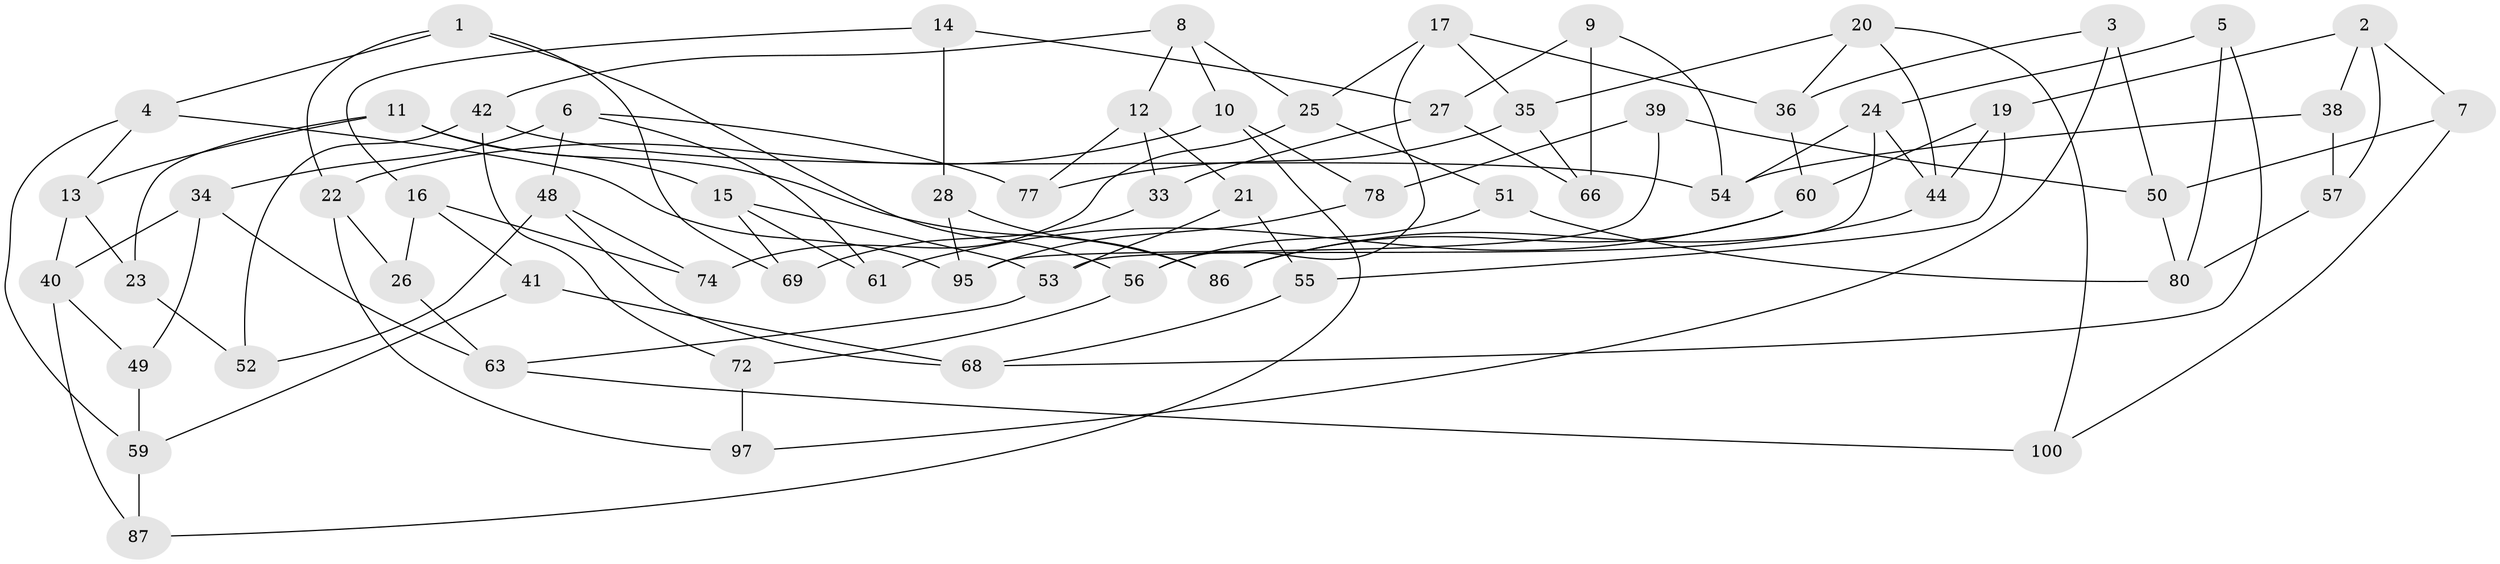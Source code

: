 // original degree distribution, {3: 1.0}
// Generated by graph-tools (version 1.1) at 2025/39/02/21/25 10:39:00]
// undirected, 64 vertices, 114 edges
graph export_dot {
graph [start="1"]
  node [color=gray90,style=filled];
  1 [super="+64"];
  2 [super="+99"];
  3;
  4 [super="+73"];
  5;
  6 [super="+43"];
  7;
  8 [super="+93"];
  9;
  10 [super="+32"];
  11 [super="+18"];
  12 [super="+47"];
  13 [super="+37"];
  14;
  15 [super="+92"];
  16 [super="+29"];
  17 [super="+46"];
  19 [super="+30"];
  20 [super="+70"];
  21;
  22 [super="+45"];
  23;
  24 [super="+31"];
  25 [super="+67"];
  26;
  27 [super="+83"];
  28;
  33;
  34 [super="+76"];
  35 [super="+79"];
  36 [super="+82"];
  38;
  39;
  40 [super="+89"];
  41;
  42 [super="+62"];
  44 [super="+84"];
  48 [super="+58"];
  49;
  50 [super="+81"];
  51;
  52;
  53 [super="+90"];
  54 [super="+91"];
  55;
  56 [super="+65"];
  57;
  59 [super="+98"];
  60 [super="+75"];
  61;
  63 [super="+71"];
  66;
  68 [super="+85"];
  69;
  72;
  74;
  77;
  78;
  80 [super="+88"];
  86 [super="+94"];
  87;
  95 [super="+96"];
  97;
  100;
  1 -- 4;
  1 -- 69;
  1 -- 22;
  1 -- 56;
  2 -- 7;
  2 -- 57;
  2 -- 19;
  2 -- 38;
  3 -- 97;
  3 -- 36;
  3 -- 50;
  4 -- 13;
  4 -- 95;
  4 -- 59;
  5 -- 24;
  5 -- 80;
  5 -- 68;
  6 -- 77;
  6 -- 34;
  6 -- 61;
  6 -- 48;
  7 -- 100;
  7 -- 50;
  8 -- 42;
  8 -- 12;
  8 -- 25;
  8 -- 10;
  9 -- 27;
  9 -- 66;
  9 -- 54;
  10 -- 78;
  10 -- 87;
  10 -- 22;
  11 -- 23;
  11 -- 13;
  11 -- 15;
  11 -- 86;
  12 -- 77;
  12 -- 33;
  12 -- 21;
  13 -- 23;
  13 -- 40;
  14 -- 28;
  14 -- 16;
  14 -- 27;
  15 -- 69;
  15 -- 61;
  15 -- 53;
  16 -- 74;
  16 -- 41;
  16 -- 26;
  17 -- 36;
  17 -- 35;
  17 -- 56;
  17 -- 25;
  19 -- 44;
  19 -- 60;
  19 -- 55;
  20 -- 100;
  20 -- 35;
  20 -- 44;
  20 -- 36;
  21 -- 55;
  21 -- 53;
  22 -- 97;
  22 -- 26;
  23 -- 52;
  24 -- 44;
  24 -- 53;
  24 -- 54;
  25 -- 74;
  25 -- 51;
  26 -- 63;
  27 -- 66;
  27 -- 33;
  28 -- 86;
  28 -- 95;
  33 -- 69;
  34 -- 63;
  34 -- 40;
  34 -- 49;
  35 -- 66;
  35 -- 77;
  36 -- 60;
  38 -- 57;
  38 -- 54;
  39 -- 78;
  39 -- 50;
  39 -- 95;
  40 -- 49;
  40 -- 87;
  41 -- 59;
  41 -- 68;
  42 -- 72;
  42 -- 52;
  42 -- 54;
  44 -- 86;
  48 -- 74;
  48 -- 68;
  48 -- 52;
  49 -- 59;
  50 -- 80;
  51 -- 80;
  51 -- 56;
  53 -- 63;
  55 -- 68;
  56 -- 72;
  57 -- 80;
  59 -- 87;
  60 -- 61;
  60 -- 86;
  63 -- 100;
  72 -- 97;
  78 -- 95;
}
